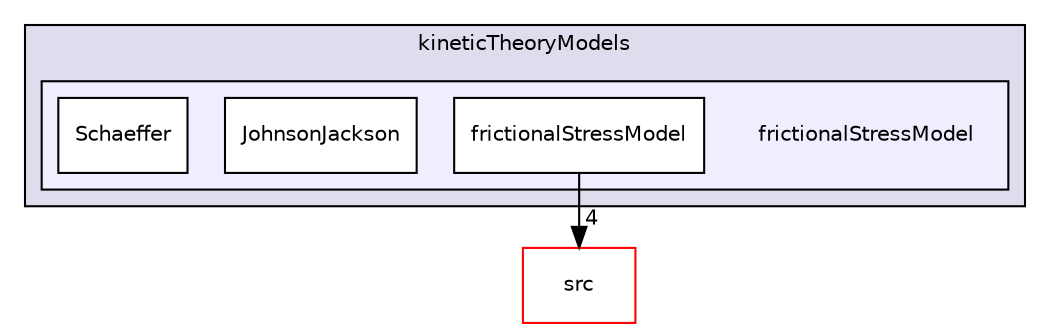 digraph "applications/solvers/multiphase/twoPhaseEulerFoam/phaseCompressibleTurbulenceModels/kineticTheoryModels/frictionalStressModel" {
  bgcolor=transparent;
  compound=true
  node [ fontsize="10", fontname="Helvetica"];
  edge [ labelfontsize="10", labelfontname="Helvetica"];
  subgraph clusterdir_18940e7e4fb44f9ad3a0587e01140041 {
    graph [ bgcolor="#ddddee", pencolor="black", label="kineticTheoryModels" fontname="Helvetica", fontsize="10", URL="dir_18940e7e4fb44f9ad3a0587e01140041.html"]
  subgraph clusterdir_0105b01121de7b92f68615c3d021d922 {
    graph [ bgcolor="#eeeeff", pencolor="black", label="" URL="dir_0105b01121de7b92f68615c3d021d922.html"];
    dir_0105b01121de7b92f68615c3d021d922 [shape=plaintext label="frictionalStressModel"];
    dir_15b82d356673a097249638c1e3eed7ae [shape=box label="frictionalStressModel" color="black" fillcolor="white" style="filled" URL="dir_15b82d356673a097249638c1e3eed7ae.html"];
    dir_209bef62cd907c630433b8d6ec2cead8 [shape=box label="JohnsonJackson" color="black" fillcolor="white" style="filled" URL="dir_209bef62cd907c630433b8d6ec2cead8.html"];
    dir_92f06e642f381c3e646ebc4932d77787 [shape=box label="Schaeffer" color="black" fillcolor="white" style="filled" URL="dir_92f06e642f381c3e646ebc4932d77787.html"];
  }
  }
  dir_68267d1309a1af8e8297ef4c3efbcdba [shape=box label="src" color="red" URL="dir_68267d1309a1af8e8297ef4c3efbcdba.html"];
  dir_15b82d356673a097249638c1e3eed7ae->dir_68267d1309a1af8e8297ef4c3efbcdba [headlabel="4", labeldistance=1.5 headhref="dir_000399_000737.html"];
}
